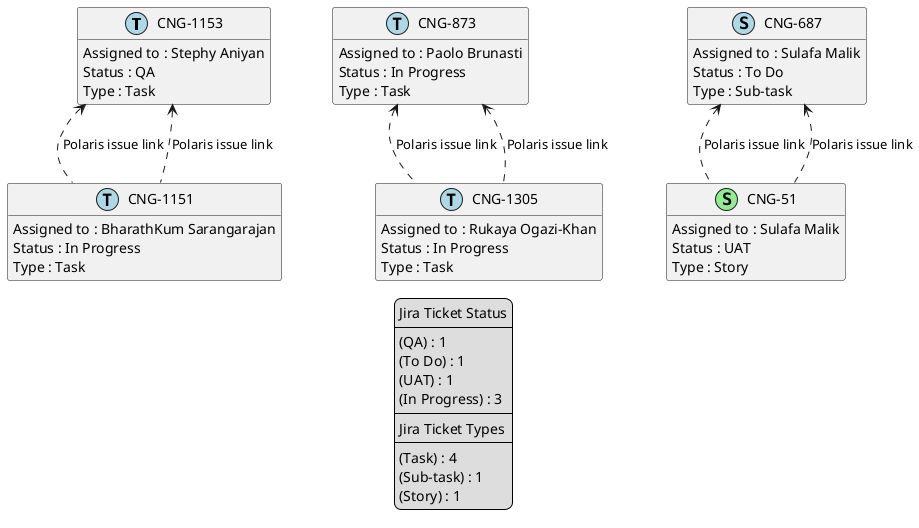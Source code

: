 @startuml
'https://plantuml.com/class-diagram

' GENERATE CLASS DIAGRAM ===========
' Generated at    : Mon Apr 15 15:10:51 CEST 2024

hide empty members

legend
Jira Ticket Status
----
(QA) : 1
(To Do) : 1
(UAT) : 1
(In Progress) : 3
----
Jira Ticket Types
----
(Task) : 4
(Sub-task) : 1
(Story) : 1
end legend


' Tickets =======
class "CNG-1153" << (T,lightblue) >> {
  Assigned to : Stephy Aniyan
  Status : QA
  Type : Task
}

class "CNG-1151" << (T,lightblue) >> {
  Assigned to : BharathKum Sarangarajan
  Status : In Progress
  Type : Task
}

class "CNG-1305" << (T,lightblue) >> {
  Assigned to : Rukaya Ogazi-Khan
  Status : In Progress
  Type : Task
}

class "CNG-873" << (T,lightblue) >> {
  Assigned to : Paolo Brunasti
  Status : In Progress
  Type : Task
}

class "CNG-687" << (S,lightblue) >> {
  Assigned to : Sulafa Malik
  Status : To Do
  Type : Sub-task
}

class "CNG-51" << (S,lightgreen) >> {
  Assigned to : Sulafa Malik
  Status : UAT
  Type : Story
}



' Links =======
"CNG-873" <.. "CNG-1305" : Polaris issue link
"CNG-873" <.. "CNG-1305" : Polaris issue link
"CNG-687" <.. "CNG-51" : Polaris issue link
"CNG-687" <.. "CNG-51" : Polaris issue link
"CNG-1153" <.. "CNG-1151" : Polaris issue link
"CNG-1153" <.. "CNG-1151" : Polaris issue link


@enduml

